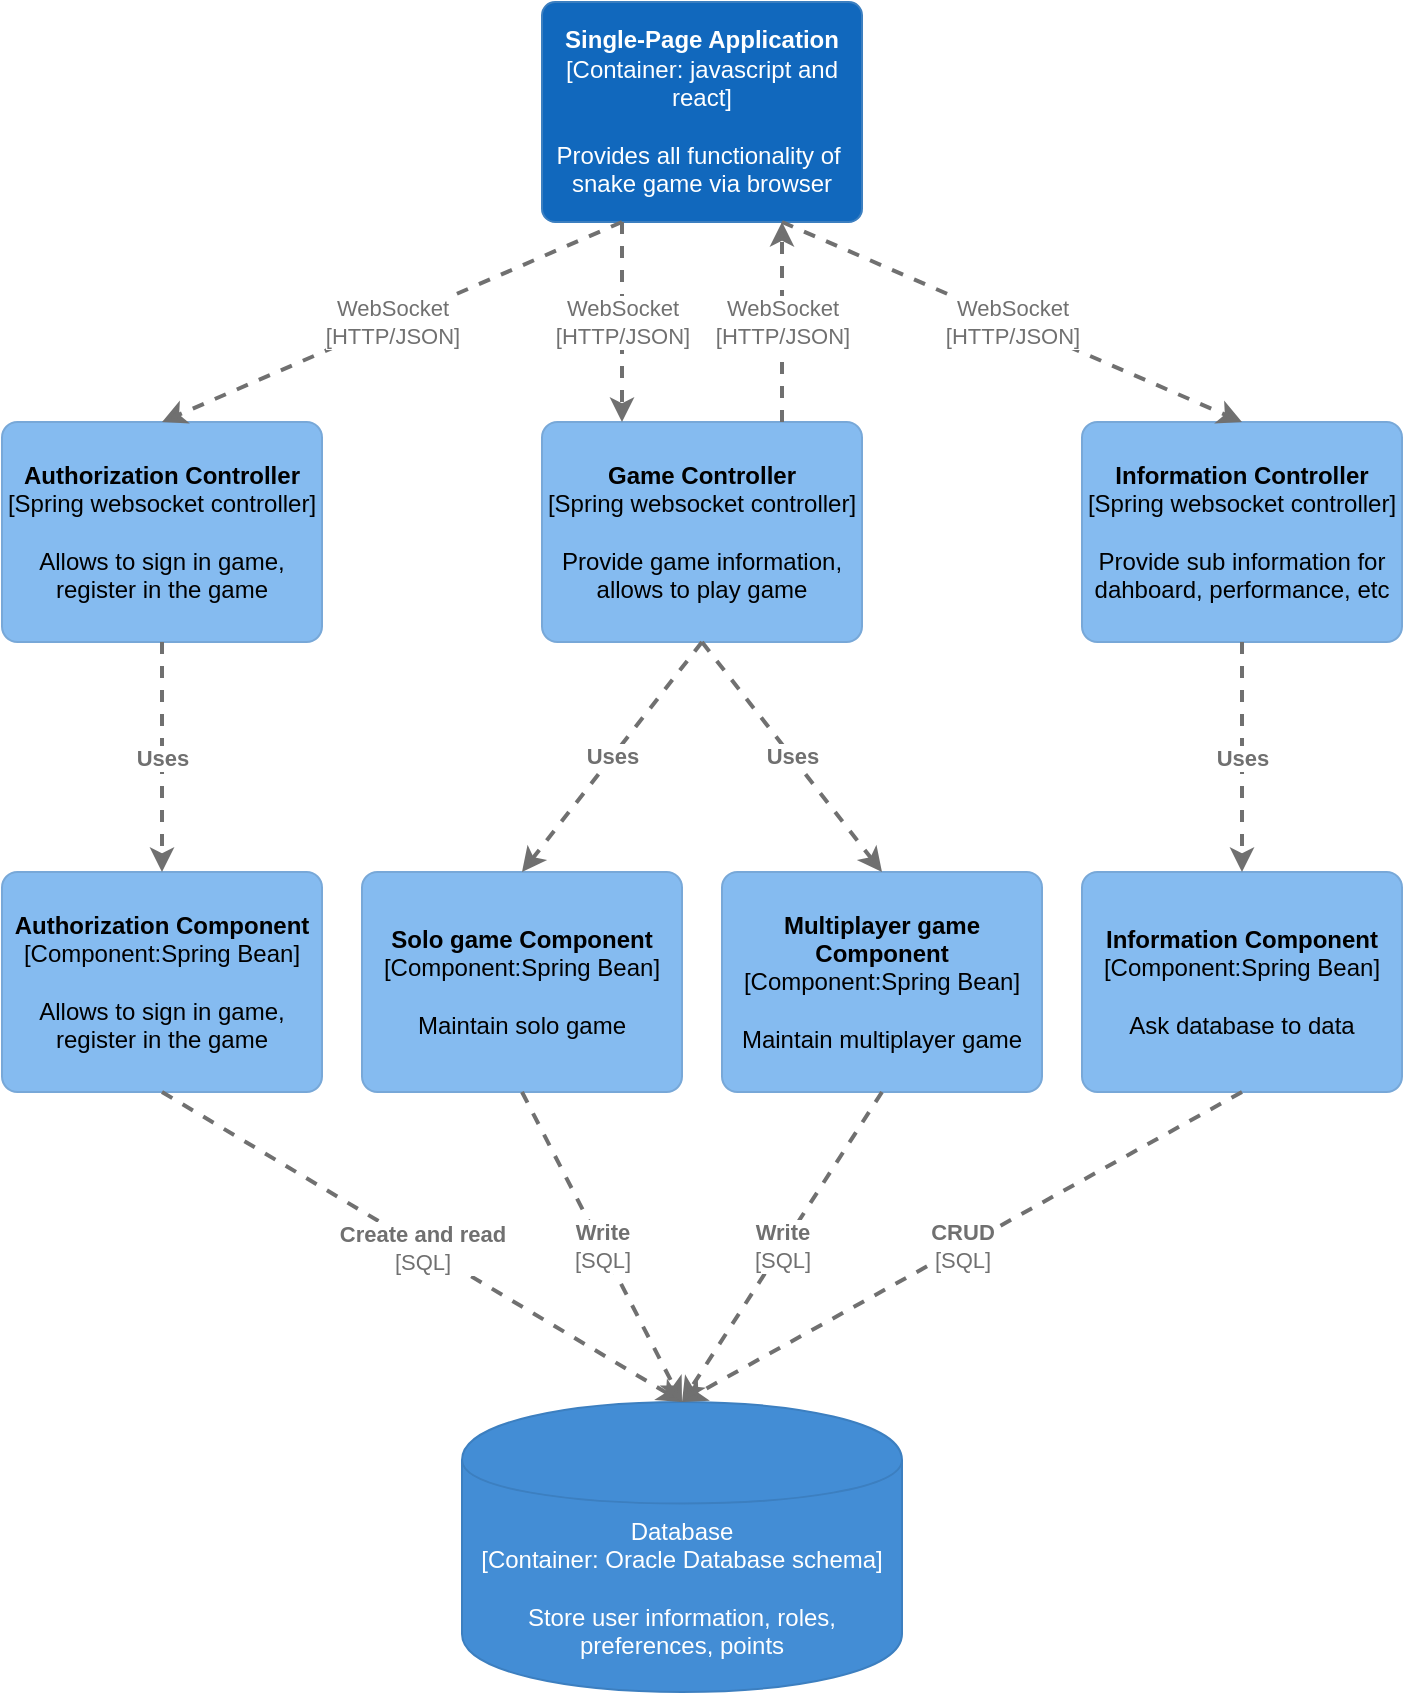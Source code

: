 <mxfile version="15.4.0" type="device"><diagram id="-C5WhQhrCJa4zhpm1Qw1" name="Page-1"><mxGraphModel dx="1089" dy="930" grid="1" gridSize="10" guides="1" tooltips="1" connect="1" arrows="1" fold="1" page="1" pageScale="1" pageWidth="827" pageHeight="1169" math="0" shadow="0"><root><mxCell id="0"/><mxCell id="1" parent="0"/><object label="&lt;b&gt;Single-Page Application&lt;/b&gt;&lt;br&gt;&lt;div&gt;[Container: javascript and react&lt;span&gt;]&lt;/span&gt;&lt;/div&gt;&lt;div&gt;&lt;br&gt;&lt;/div&gt;&lt;div&gt;Provides all functionality of&amp;nbsp;&lt;/div&gt;&lt;div&gt;snake game via browser&lt;/div&gt;" placeholders="1" c4Name="name" c4Type="Container" c4Technology="technology" c4Description="Description" id="cazNj8UWzKbiSwx_0Uzl-1"><mxCell style="rounded=1;whiteSpace=wrap;html=1;labelBackgroundColor=none;fillColor=#1168BD;fontColor=#ffffff;align=center;arcSize=6;strokeColor=#3c7fc0;" vertex="1" parent="1"><mxGeometry x="410" y="40" width="160" height="110" as="geometry"/><C4Container as="c4"/></mxCell></object><object label="&lt;span&gt;&lt;b&gt;Authorization Controller&lt;/b&gt;&lt;/span&gt;&lt;div&gt;[Spring websocket controller&lt;span&gt;]&lt;/span&gt;&lt;/div&gt;&lt;div&gt;&lt;br&gt;&lt;/div&gt;&lt;div&gt;Allows to sign in game,&lt;/div&gt;&lt;div&gt;register in the game&lt;/div&gt;" placeholders="1" c4Name="name" c4Type="Component" c4Technology="technology" c4Description="Description" id="cazNj8UWzKbiSwx_0Uzl-2"><mxCell style="rounded=1;whiteSpace=wrap;html=1;labelBackgroundColor=none;fillColor=#85bbf0;fontColor=#000000;align=center;arcSize=7;strokeColor=#78a8d8;" vertex="1" parent="1"><mxGeometry x="140" y="250" width="160" height="110" as="geometry"/><C4Component as="c4"/></mxCell></object><object label="&lt;div style=&quot;text-align: left&quot;&gt;&lt;div style=&quot;text-align: center&quot;&gt;WebSocket&lt;/div&gt;&lt;div style=&quot;text-align: center&quot;&gt;[HTTP/JSON]&lt;/div&gt;&lt;/div&gt;" c4Type="Relationship" c4Description="Description" c4Technology="technology" id="cazNj8UWzKbiSwx_0Uzl-3"><mxCell style="edgeStyle=none;rounded=0;html=1;entryX=0.5;entryY=0;jettySize=auto;orthogonalLoop=1;strokeColor=#707070;strokeWidth=2;fontColor=#707070;jumpStyle=none;dashed=1;exitX=0.25;exitY=1;exitDx=0;exitDy=0;entryDx=0;entryDy=0;" edge="1" parent="1" source="cazNj8UWzKbiSwx_0Uzl-1" target="cazNj8UWzKbiSwx_0Uzl-2"><mxGeometry width="160" relative="1" as="geometry"><mxPoint x="370" y="340" as="sourcePoint"/><mxPoint x="530" y="340" as="targetPoint"/></mxGeometry><C4Relationship as="c4"/></mxCell></object><object label="&lt;b&gt;Game Controller&lt;/b&gt;&lt;br&gt;&lt;div&gt;[Spring websocket controller&lt;span&gt;]&lt;/span&gt;&lt;/div&gt;&lt;div&gt;&lt;br&gt;&lt;/div&gt;&lt;div&gt;Provide game information,&lt;/div&gt;&lt;div&gt;allows to play game&lt;/div&gt;" placeholders="1" c4Name="name" c4Type="Component" c4Technology="technology" c4Description="Description" id="cazNj8UWzKbiSwx_0Uzl-4"><mxCell style="rounded=1;whiteSpace=wrap;html=1;labelBackgroundColor=none;fillColor=#85bbf0;fontColor=#000000;align=center;arcSize=7;strokeColor=#78a8d8;" vertex="1" parent="1"><mxGeometry x="410" y="250" width="160" height="110" as="geometry"/><C4Component as="c4"/></mxCell></object><object label="&lt;div style=&quot;text-align: left&quot;&gt;&lt;div style=&quot;text-align: center&quot;&gt;&lt;div&gt;WebSocket&lt;/div&gt;&lt;div&gt;[HTTP/JSON]&lt;/div&gt;&lt;/div&gt;&lt;/div&gt;" c4Type="Relationship" c4Description="Description" c4Technology="technology" id="cazNj8UWzKbiSwx_0Uzl-5"><mxCell style="edgeStyle=none;rounded=0;html=1;jettySize=auto;orthogonalLoop=1;strokeColor=#707070;strokeWidth=2;fontColor=#707070;jumpStyle=none;dashed=1;exitX=0.25;exitY=1;exitDx=0;exitDy=0;entryX=0.25;entryY=0;entryDx=0;entryDy=0;" edge="1" parent="1" source="cazNj8UWzKbiSwx_0Uzl-1" target="cazNj8UWzKbiSwx_0Uzl-4"><mxGeometry width="160" relative="1" as="geometry"><mxPoint x="330" y="360" as="sourcePoint"/><mxPoint x="490" y="360" as="targetPoint"/></mxGeometry><C4Relationship as="c4"/></mxCell></object><object label="&lt;div style=&quot;text-align: left&quot;&gt;&lt;div style=&quot;text-align: center&quot;&gt;&lt;div&gt;WebSocket&lt;/div&gt;&lt;div&gt;[HTTP/JSON]&lt;/div&gt;&lt;/div&gt;&lt;/div&gt;" c4Type="Relationship" c4Description="Description" c4Technology="technology" id="cazNj8UWzKbiSwx_0Uzl-6"><mxCell style="edgeStyle=none;rounded=0;html=1;entryX=0.75;entryY=1;jettySize=auto;orthogonalLoop=1;strokeColor=#707070;strokeWidth=2;fontColor=#707070;jumpStyle=none;dashed=1;exitX=0.75;exitY=0;exitDx=0;exitDy=0;entryDx=0;entryDy=0;" edge="1" parent="1" source="cazNj8UWzKbiSwx_0Uzl-4" target="cazNj8UWzKbiSwx_0Uzl-1"><mxGeometry width="160" relative="1" as="geometry"><mxPoint x="330" y="350" as="sourcePoint"/><mxPoint x="490" y="350" as="targetPoint"/></mxGeometry><C4Relationship as="c4"/></mxCell></object><object label="&lt;b&gt;Information Controller&lt;/b&gt;&lt;br&gt;&lt;div&gt;[Spring websocket controller&lt;span&gt;]&lt;/span&gt;&lt;/div&gt;&lt;div&gt;&lt;br&gt;&lt;/div&gt;&lt;div&gt;Provide sub information for dahboard, performance, etc&lt;/div&gt;" placeholders="1" c4Name="name" c4Type="Component" c4Technology="technology" c4Description="Description" id="cazNj8UWzKbiSwx_0Uzl-7"><mxCell style="rounded=1;whiteSpace=wrap;html=1;labelBackgroundColor=none;fillColor=#85bbf0;fontColor=#000000;align=center;arcSize=7;strokeColor=#78a8d8;" vertex="1" parent="1"><mxGeometry x="680" y="250" width="160" height="110" as="geometry"/><C4Component as="c4"/></mxCell></object><object label="&lt;div style=&quot;text-align: left&quot;&gt;&lt;div style=&quot;text-align: center&quot;&gt;&lt;div&gt;WebSocket&lt;/div&gt;&lt;div&gt;[HTTP/JSON]&lt;/div&gt;&lt;/div&gt;&lt;/div&gt;" c4Type="Relationship" c4Description="Description" c4Technology="technology" id="cazNj8UWzKbiSwx_0Uzl-8"><mxCell style="edgeStyle=none;rounded=0;html=1;entryX=0.5;entryY=0;jettySize=auto;orthogonalLoop=1;strokeColor=#707070;strokeWidth=2;fontColor=#707070;jumpStyle=none;dashed=1;entryDx=0;entryDy=0;exitX=0.75;exitY=1;exitDx=0;exitDy=0;" edge="1" parent="1" source="cazNj8UWzKbiSwx_0Uzl-1" target="cazNj8UWzKbiSwx_0Uzl-7"><mxGeometry width="160" relative="1" as="geometry"><mxPoint x="530" y="150" as="sourcePoint"/><mxPoint x="690" y="150" as="targetPoint"/></mxGeometry><C4Relationship as="c4"/></mxCell></object><object label="&lt;b&gt;Multiplayer game Component&lt;/b&gt;&lt;br&gt;&lt;div&gt;[Component:Spring Bean]&lt;/div&gt;&lt;div&gt;&lt;br&gt;&lt;/div&gt;&lt;div&gt;Maintain multiplayer game&lt;/div&gt;" placeholders="1" c4Name="name" c4Type="Component" c4Technology="technology" c4Description="Description" id="cazNj8UWzKbiSwx_0Uzl-9"><mxCell style="rounded=1;whiteSpace=wrap;html=1;labelBackgroundColor=none;fillColor=#85bbf0;fontColor=#000000;align=center;arcSize=7;strokeColor=#78a8d8;" vertex="1" parent="1"><mxGeometry x="500" y="475" width="160" height="110" as="geometry"/><C4Component as="c4"/></mxCell></object><object label="&lt;b&gt;Solo game Component&lt;/b&gt;&lt;br&gt;&lt;div&gt;[Component:Spring Bean&lt;span&gt;]&lt;/span&gt;&lt;/div&gt;&lt;div&gt;&lt;br&gt;&lt;/div&gt;&lt;div&gt;Maintain solo game&lt;/div&gt;" placeholders="1" c4Name="name" c4Type="Component" c4Technology="technology" c4Description="Description" id="cazNj8UWzKbiSwx_0Uzl-10"><mxCell style="rounded=1;whiteSpace=wrap;html=1;labelBackgroundColor=none;fillColor=#85bbf0;fontColor=#000000;align=center;arcSize=7;strokeColor=#78a8d8;" vertex="1" parent="1"><mxGeometry x="320" y="475" width="160" height="110" as="geometry"/><C4Component as="c4"/></mxCell></object><object label="&lt;div style=&quot;text-align: left&quot;&gt;&lt;div style=&quot;text-align: center&quot;&gt;&lt;b&gt;Uses&lt;/b&gt;&lt;/div&gt;&lt;/div&gt;" c4Type="Relationship" c4Description="Description" c4Technology="technology" id="cazNj8UWzKbiSwx_0Uzl-11"><mxCell style="edgeStyle=none;rounded=0;html=1;entryX=0.5;entryY=0;jettySize=auto;orthogonalLoop=1;strokeColor=#707070;strokeWidth=2;fontColor=#707070;jumpStyle=none;dashed=1;exitX=0.5;exitY=1;exitDx=0;exitDy=0;entryDx=0;entryDy=0;" edge="1" parent="1" source="cazNj8UWzKbiSwx_0Uzl-4" target="cazNj8UWzKbiSwx_0Uzl-10"><mxGeometry width="160" relative="1" as="geometry"><mxPoint x="400" y="410" as="sourcePoint"/><mxPoint x="560" y="410" as="targetPoint"/></mxGeometry><C4Relationship as="c4"/></mxCell></object><object label="&lt;div style=&quot;text-align: left&quot;&gt;&lt;div style=&quot;text-align: center&quot;&gt;&lt;b&gt;Uses&lt;/b&gt;&lt;/div&gt;&lt;/div&gt;" c4Type="Relationship" c4Description="Description" c4Technology="technology" id="cazNj8UWzKbiSwx_0Uzl-12"><mxCell style="edgeStyle=none;rounded=0;html=1;entryX=0.5;entryY=0;jettySize=auto;orthogonalLoop=1;strokeColor=#707070;strokeWidth=2;fontColor=#707070;jumpStyle=none;dashed=1;exitX=0.5;exitY=1;exitDx=0;exitDy=0;entryDx=0;entryDy=0;" edge="1" parent="1" source="cazNj8UWzKbiSwx_0Uzl-4" target="cazNj8UWzKbiSwx_0Uzl-9"><mxGeometry width="160" relative="1" as="geometry"><mxPoint x="590" y="420" as="sourcePoint"/><mxPoint x="750" y="420" as="targetPoint"/></mxGeometry><C4Relationship as="c4"/></mxCell></object><object label="&lt;b&gt;Authorization Component&lt;/b&gt;&lt;br&gt;&lt;div&gt;[Component:Spring Bean&lt;span&gt;]&lt;/span&gt;&lt;/div&gt;&lt;div&gt;&lt;br&gt;&lt;/div&gt;&lt;div&gt;&lt;div&gt;Allows to sign in game,&lt;/div&gt;&lt;div&gt;register in the game&lt;/div&gt;&lt;/div&gt;" placeholders="1" c4Name="name" c4Type="Component" c4Technology="technology" c4Description="Description" id="cazNj8UWzKbiSwx_0Uzl-13"><mxCell style="rounded=1;whiteSpace=wrap;html=1;labelBackgroundColor=none;fillColor=#85bbf0;fontColor=#000000;align=center;arcSize=7;strokeColor=#78a8d8;" vertex="1" parent="1"><mxGeometry x="140" y="475" width="160" height="110" as="geometry"/><C4Component as="c4"/></mxCell></object><object label="&lt;div style=&quot;text-align: left&quot;&gt;&lt;div style=&quot;text-align: center&quot;&gt;&lt;b&gt;Uses&lt;/b&gt;&lt;/div&gt;&lt;/div&gt;" c4Type="Relationship" c4Description="Description" c4Technology="technology" id="cazNj8UWzKbiSwx_0Uzl-14"><mxCell style="edgeStyle=none;rounded=0;html=1;entryX=0.5;entryY=0;jettySize=auto;orthogonalLoop=1;strokeColor=#707070;strokeWidth=2;fontColor=#707070;jumpStyle=none;dashed=1;exitX=0.5;exitY=1;exitDx=0;exitDy=0;entryDx=0;entryDy=0;" edge="1" parent="1" source="cazNj8UWzKbiSwx_0Uzl-2" target="cazNj8UWzKbiSwx_0Uzl-13"><mxGeometry width="160" relative="1" as="geometry"><mxPoint x="170" y="400" as="sourcePoint"/><mxPoint x="330" y="400" as="targetPoint"/></mxGeometry><C4Relationship as="c4"/></mxCell></object><object label="&lt;b&gt;Information Component&lt;/b&gt;&lt;br&gt;&lt;div&gt;[Component:Spring Bean&lt;span&gt;]&lt;/span&gt;&lt;/div&gt;&lt;div&gt;&lt;br&gt;&lt;/div&gt;&lt;div&gt;Ask database to data&lt;/div&gt;" placeholders="1" c4Name="name" c4Type="Component" c4Technology="technology" c4Description="Description" id="cazNj8UWzKbiSwx_0Uzl-15"><mxCell style="rounded=1;whiteSpace=wrap;html=1;labelBackgroundColor=none;fillColor=#85bbf0;fontColor=#000000;align=center;arcSize=7;strokeColor=#78a8d8;" vertex="1" parent="1"><mxGeometry x="680" y="475" width="160" height="110" as="geometry"/><C4Component as="c4"/></mxCell></object><object label="&lt;div style=&quot;text-align: left&quot;&gt;&lt;div style=&quot;text-align: center&quot;&gt;&lt;b&gt;Uses&lt;/b&gt;&lt;/div&gt;&lt;/div&gt;" c4Type="Relationship" c4Description="Description" c4Technology="technology" id="cazNj8UWzKbiSwx_0Uzl-16"><mxCell style="edgeStyle=none;rounded=0;html=1;entryX=0.5;entryY=0;jettySize=auto;orthogonalLoop=1;strokeColor=#707070;strokeWidth=2;fontColor=#707070;jumpStyle=none;dashed=1;exitX=0.5;exitY=1;exitDx=0;exitDy=0;entryDx=0;entryDy=0;" edge="1" parent="1" source="cazNj8UWzKbiSwx_0Uzl-7" target="cazNj8UWzKbiSwx_0Uzl-15"><mxGeometry width="160" relative="1" as="geometry"><mxPoint x="870" y="420" as="sourcePoint"/><mxPoint x="1030" y="420" as="targetPoint"/></mxGeometry><C4Relationship as="c4"/></mxCell></object><object label="&lt;span&gt;Database&lt;/span&gt;&lt;div&gt;[Container: Oracle Database schema]&lt;/div&gt;&lt;div&gt;&lt;br&gt;&lt;/div&gt;&lt;div&gt;Store user information, roles, preferences, points&lt;/div&gt;" placeholders="1" c4Type="Database" c4Technology="technology" c4Description="Description" id="cazNj8UWzKbiSwx_0Uzl-17"><mxCell style="shape=cylinder;whiteSpace=wrap;html=1;boundedLbl=1;rounded=0;labelBackgroundColor=none;fillColor=#438dd5;fontSize=12;fontColor=#ffffff;align=center;strokeColor=#3c7fc0;" vertex="1" parent="1"><mxGeometry x="370" y="740" width="220" height="145" as="geometry"/><C4Database as="c4"/></mxCell></object><object label="&lt;div style=&quot;text-align: left&quot;&gt;&lt;div style=&quot;text-align: center&quot;&gt;&lt;b&gt;Create and read&lt;/b&gt;&lt;/div&gt;&lt;div style=&quot;text-align: center&quot;&gt;[SQL]&lt;/div&gt;&lt;/div&gt;" c4Type="Relationship" c4Description="Description" c4Technology="technology" id="cazNj8UWzKbiSwx_0Uzl-18"><mxCell style="edgeStyle=none;rounded=0;html=1;entryX=0.5;entryY=0;jettySize=auto;orthogonalLoop=1;strokeColor=#707070;strokeWidth=2;fontColor=#707070;jumpStyle=none;dashed=1;exitX=0.5;exitY=1;exitDx=0;exitDy=0;entryDx=0;entryDy=0;" edge="1" parent="1" source="cazNj8UWzKbiSwx_0Uzl-13" target="cazNj8UWzKbiSwx_0Uzl-17"><mxGeometry width="160" relative="1" as="geometry"><mxPoint x="250" y="650" as="sourcePoint"/><mxPoint x="410" y="650" as="targetPoint"/></mxGeometry><C4Relationship as="c4"/></mxCell></object><object label="&lt;div style=&quot;text-align: left&quot;&gt;&lt;div style=&quot;text-align: center&quot;&gt;&lt;b&gt;CRUD&lt;/b&gt;&lt;/div&gt;&lt;div style=&quot;text-align: center&quot;&gt;[SQL]&lt;/div&gt;&lt;/div&gt;" c4Type="Relationship" c4Description="Description" c4Technology="technology" id="cazNj8UWzKbiSwx_0Uzl-19"><mxCell style="edgeStyle=none;rounded=0;html=1;entryX=0.5;entryY=0;jettySize=auto;orthogonalLoop=1;strokeColor=#707070;strokeWidth=2;fontColor=#707070;jumpStyle=none;dashed=1;exitX=0.5;exitY=1;exitDx=0;exitDy=0;entryDx=0;entryDy=0;" edge="1" parent="1" source="cazNj8UWzKbiSwx_0Uzl-15" target="cazNj8UWzKbiSwx_0Uzl-17"><mxGeometry width="160" relative="1" as="geometry"><mxPoint x="670" y="690" as="sourcePoint"/><mxPoint x="830" y="690" as="targetPoint"/></mxGeometry><C4Relationship as="c4"/></mxCell></object><object label="&lt;div style=&quot;text-align: left&quot;&gt;&lt;div style=&quot;text-align: center&quot;&gt;&lt;b&gt;Write&lt;/b&gt;&lt;/div&gt;&lt;div style=&quot;text-align: center&quot;&gt;[SQL]&lt;/div&gt;&lt;/div&gt;" c4Type="Relationship" c4Description="Description" c4Technology="technology" id="cazNj8UWzKbiSwx_0Uzl-20"><mxCell style="edgeStyle=none;rounded=0;html=1;entryX=0.5;entryY=0;jettySize=auto;orthogonalLoop=1;strokeColor=#707070;strokeWidth=2;fontColor=#707070;jumpStyle=none;dashed=1;exitX=0.5;exitY=1;exitDx=0;exitDy=0;entryDx=0;entryDy=0;" edge="1" parent="1" source="cazNj8UWzKbiSwx_0Uzl-10" target="cazNj8UWzKbiSwx_0Uzl-17"><mxGeometry width="160" relative="1" as="geometry"><mxPoint x="190" y="860" as="sourcePoint"/><mxPoint x="350" y="860" as="targetPoint"/></mxGeometry><C4Relationship as="c4"/></mxCell></object><object label="&lt;div style=&quot;text-align: left&quot;&gt;&lt;div style=&quot;text-align: center&quot;&gt;&lt;div&gt;&lt;b&gt;Write&lt;/b&gt;&lt;/div&gt;&lt;div&gt;[SQL]&lt;/div&gt;&lt;/div&gt;&lt;/div&gt;" c4Type="Relationship" c4Description="Description" c4Technology="technology" id="cazNj8UWzKbiSwx_0Uzl-21"><mxCell style="edgeStyle=none;rounded=0;html=1;entryX=0.5;entryY=0;jettySize=auto;orthogonalLoop=1;strokeColor=#707070;strokeWidth=2;fontColor=#707070;jumpStyle=none;dashed=1;exitX=0.5;exitY=1;exitDx=0;exitDy=0;entryDx=0;entryDy=0;" edge="1" parent="1" source="cazNj8UWzKbiSwx_0Uzl-9" target="cazNj8UWzKbiSwx_0Uzl-17"><mxGeometry width="160" relative="1" as="geometry"><mxPoint x="160" y="920" as="sourcePoint"/><mxPoint x="320" y="920" as="targetPoint"/></mxGeometry><C4Relationship as="c4"/></mxCell></object></root></mxGraphModel></diagram></mxfile>